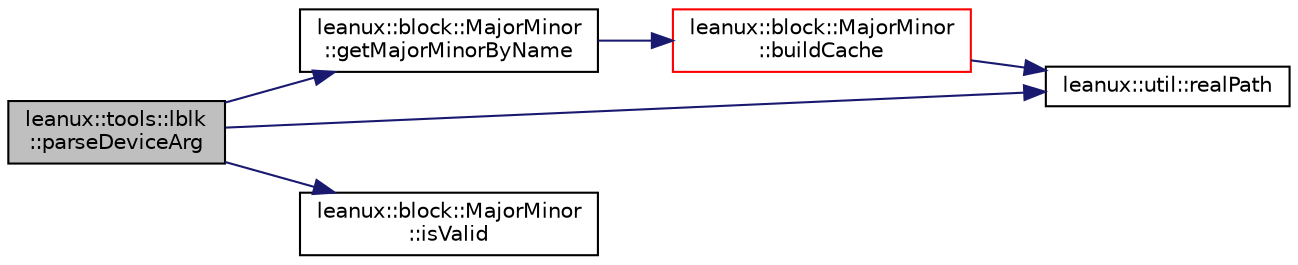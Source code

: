 digraph "leanux::tools::lblk::parseDeviceArg"
{
 // LATEX_PDF_SIZE
  bgcolor="transparent";
  edge [fontname="Helvetica",fontsize="10",labelfontname="Helvetica",labelfontsize="10"];
  node [fontname="Helvetica",fontsize="10",shape=record];
  rankdir="LR";
  Node1 [label="leanux::tools::lblk\l::parseDeviceArg",height=0.2,width=0.4,color="black", fillcolor="grey75", style="filled", fontcolor="black",tooltip="do smart things with user input for device name so that we are not overly picky in user specified dev..."];
  Node1 -> Node2 [color="midnightblue",fontsize="10",style="solid",fontname="Helvetica"];
  Node2 [label="leanux::block::MajorMinor\l::getMajorMinorByName",height=0.2,width=0.4,color="black",URL="$classleanux_1_1block_1_1MajorMinor.html#a3f7315088bb27e09449e3c2542b65958",tooltip="Get the MajorMinor for the device name."];
  Node2 -> Node3 [color="midnightblue",fontsize="10",style="solid",fontname="Helvetica"];
  Node3 [label="leanux::block::MajorMinor\l::buildCache",height=0.2,width=0.4,color="red",URL="$classleanux_1_1block_1_1MajorMinor.html#a4d83c063088eb618533f31e2cc78b2f3",tooltip="(re)build the cached mapping between device names and MajorMinor numbers."];
  Node3 -> Node5 [color="midnightblue",fontsize="10",style="solid",fontname="Helvetica"];
  Node5 [label="leanux::util::realPath",height=0.2,width=0.4,color="black",URL="$namespaceleanux_1_1util.html#a9ae898fe02934e4905ef4665c2871158",tooltip="Convert a path on a filesystem to the realpath if the path is a link."];
  Node1 -> Node6 [color="midnightblue",fontsize="10",style="solid",fontname="Helvetica"];
  Node6 [label="leanux::block::MajorMinor\l::isValid",height=0.2,width=0.4,color="black",URL="$classleanux_1_1block_1_1MajorMinor.html#a26905a16bdd3e525abb2ada713f80704",tooltip="Test MajorMinor validity."];
  Node1 -> Node5 [color="midnightblue",fontsize="10",style="solid",fontname="Helvetica"];
}
